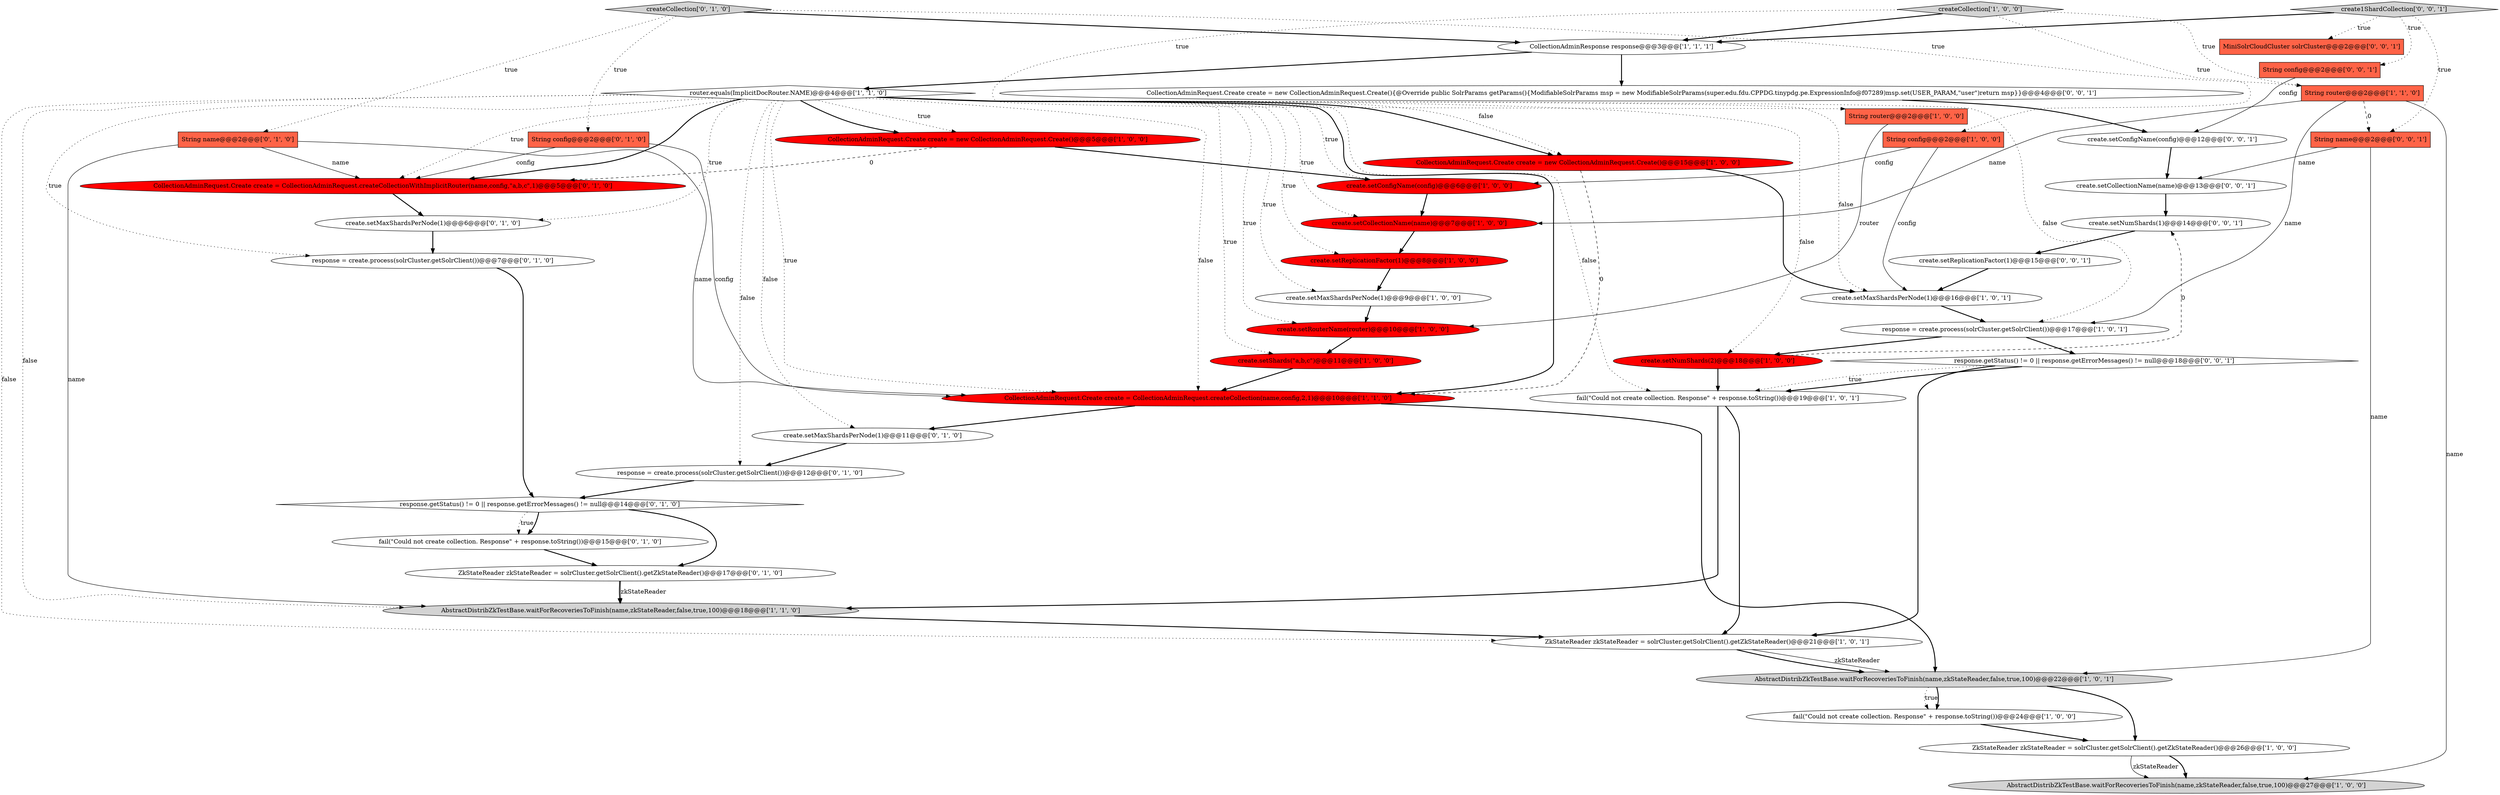 digraph {
21 [style = filled, label = "AbstractDistribZkTestBase.waitForRecoveriesToFinish(name,zkStateReader,false,true,100)@@@22@@@['1', '0', '1']", fillcolor = lightgray, shape = ellipse image = "AAA0AAABBB1BBB"];
39 [style = filled, label = "response.getStatus() != 0 || response.getErrorMessages() != null@@@18@@@['0', '0', '1']", fillcolor = white, shape = diamond image = "AAA0AAABBB3BBB"];
3 [style = filled, label = "String config@@@2@@@['1', '0', '0']", fillcolor = tomato, shape = box image = "AAA0AAABBB1BBB"];
18 [style = filled, label = "CollectionAdminRequest.Create create = CollectionAdminRequest.createCollection(name,config,2,1)@@@10@@@['1', '1', '0']", fillcolor = red, shape = ellipse image = "AAA1AAABBB1BBB"];
31 [style = filled, label = "createCollection['0', '1', '0']", fillcolor = lightgray, shape = diamond image = "AAA0AAABBB2BBB"];
32 [style = filled, label = "String config@@@2@@@['0', '1', '0']", fillcolor = tomato, shape = box image = "AAA0AAABBB2BBB"];
41 [style = filled, label = "CollectionAdminRequest.Create create = new CollectionAdminRequest.Create(){@Override public SolrParams getParams(){ModifiableSolrParams msp = new ModifiableSolrParams(super.edu.fdu.CPPDG.tinypdg.pe.ExpressionInfo@f07289)msp.set(USER_PARAM,\"user\")return msp}}@@@4@@@['0', '0', '1']", fillcolor = white, shape = ellipse image = "AAA0AAABBB3BBB"];
33 [style = filled, label = "response = create.process(solrCluster.getSolrClient())@@@12@@@['0', '1', '0']", fillcolor = white, shape = ellipse image = "AAA0AAABBB2BBB"];
34 [style = filled, label = "ZkStateReader zkStateReader = solrCluster.getSolrClient().getZkStateReader()@@@17@@@['0', '1', '0']", fillcolor = white, shape = ellipse image = "AAA0AAABBB2BBB"];
25 [style = filled, label = "fail(\"Could not create collection. Response\" + response.toString())@@@15@@@['0', '1', '0']", fillcolor = white, shape = ellipse image = "AAA0AAABBB2BBB"];
38 [style = filled, label = "MiniSolrCloudCluster solrCluster@@@2@@@['0', '0', '1']", fillcolor = tomato, shape = box image = "AAA0AAABBB3BBB"];
44 [style = filled, label = "create1ShardCollection['0', '0', '1']", fillcolor = lightgray, shape = diamond image = "AAA0AAABBB3BBB"];
4 [style = filled, label = "create.setShards(\"a,b,c\")@@@11@@@['1', '0', '0']", fillcolor = red, shape = ellipse image = "AAA1AAABBB1BBB"];
6 [style = filled, label = "String router@@@2@@@['1', '1', '0']", fillcolor = tomato, shape = box image = "AAA0AAABBB1BBB"];
1 [style = filled, label = "create.setMaxShardsPerNode(1)@@@9@@@['1', '0', '0']", fillcolor = white, shape = ellipse image = "AAA0AAABBB1BBB"];
26 [style = filled, label = "response = create.process(solrCluster.getSolrClient())@@@7@@@['0', '1', '0']", fillcolor = white, shape = ellipse image = "AAA0AAABBB2BBB"];
37 [style = filled, label = "create.setConfigName(config)@@@12@@@['0', '0', '1']", fillcolor = white, shape = ellipse image = "AAA0AAABBB3BBB"];
45 [style = filled, label = "create.setReplicationFactor(1)@@@15@@@['0', '0', '1']", fillcolor = white, shape = ellipse image = "AAA0AAABBB3BBB"];
10 [style = filled, label = "CollectionAdminRequest.Create create = new CollectionAdminRequest.Create()@@@15@@@['1', '0', '0']", fillcolor = red, shape = ellipse image = "AAA1AAABBB1BBB"];
29 [style = filled, label = "String name@@@2@@@['0', '1', '0']", fillcolor = tomato, shape = box image = "AAA0AAABBB2BBB"];
11 [style = filled, label = "fail(\"Could not create collection. Response\" + response.toString())@@@19@@@['1', '0', '1']", fillcolor = white, shape = ellipse image = "AAA0AAABBB1BBB"];
40 [style = filled, label = "create.setCollectionName(name)@@@13@@@['0', '0', '1']", fillcolor = white, shape = ellipse image = "AAA0AAABBB3BBB"];
8 [style = filled, label = "AbstractDistribZkTestBase.waitForRecoveriesToFinish(name,zkStateReader,false,true,100)@@@27@@@['1', '0', '0']", fillcolor = lightgray, shape = ellipse image = "AAA0AAABBB1BBB"];
30 [style = filled, label = "response.getStatus() != 0 || response.getErrorMessages() != null@@@14@@@['0', '1', '0']", fillcolor = white, shape = diamond image = "AAA0AAABBB2BBB"];
7 [style = filled, label = "fail(\"Could not create collection. Response\" + response.toString())@@@24@@@['1', '0', '0']", fillcolor = white, shape = ellipse image = "AAA0AAABBB1BBB"];
42 [style = filled, label = "create.setNumShards(1)@@@14@@@['0', '0', '1']", fillcolor = white, shape = ellipse image = "AAA0AAABBB3BBB"];
36 [style = filled, label = "String config@@@2@@@['0', '0', '1']", fillcolor = tomato, shape = box image = "AAA0AAABBB3BBB"];
16 [style = filled, label = "create.setCollectionName(name)@@@7@@@['1', '0', '0']", fillcolor = red, shape = ellipse image = "AAA1AAABBB1BBB"];
28 [style = filled, label = "CollectionAdminRequest.Create create = CollectionAdminRequest.createCollectionWithImplicitRouter(name,config,\"a,b,c\",1)@@@5@@@['0', '1', '0']", fillcolor = red, shape = ellipse image = "AAA1AAABBB2BBB"];
9 [style = filled, label = "create.setConfigName(config)@@@6@@@['1', '0', '0']", fillcolor = red, shape = ellipse image = "AAA1AAABBB1BBB"];
14 [style = filled, label = "createCollection['1', '0', '0']", fillcolor = lightgray, shape = diamond image = "AAA0AAABBB1BBB"];
24 [style = filled, label = "create.setReplicationFactor(1)@@@8@@@['1', '0', '0']", fillcolor = red, shape = ellipse image = "AAA1AAABBB1BBB"];
43 [style = filled, label = "String name@@@2@@@['0', '0', '1']", fillcolor = tomato, shape = box image = "AAA0AAABBB3BBB"];
22 [style = filled, label = "create.setRouterName(router)@@@10@@@['1', '0', '0']", fillcolor = red, shape = ellipse image = "AAA1AAABBB1BBB"];
27 [style = filled, label = "create.setMaxShardsPerNode(1)@@@11@@@['0', '1', '0']", fillcolor = white, shape = ellipse image = "AAA0AAABBB2BBB"];
12 [style = filled, label = "response = create.process(solrCluster.getSolrClient())@@@17@@@['1', '0', '1']", fillcolor = white, shape = ellipse image = "AAA0AAABBB1BBB"];
0 [style = filled, label = "String router@@@2@@@['1', '0', '0']", fillcolor = tomato, shape = box image = "AAA0AAABBB1BBB"];
23 [style = filled, label = "create.setMaxShardsPerNode(1)@@@16@@@['1', '0', '1']", fillcolor = white, shape = ellipse image = "AAA0AAABBB1BBB"];
20 [style = filled, label = "ZkStateReader zkStateReader = solrCluster.getSolrClient().getZkStateReader()@@@26@@@['1', '0', '0']", fillcolor = white, shape = ellipse image = "AAA0AAABBB1BBB"];
2 [style = filled, label = "CollectionAdminResponse response@@@3@@@['1', '1', '1']", fillcolor = white, shape = ellipse image = "AAA0AAABBB1BBB"];
15 [style = filled, label = "create.setNumShards(2)@@@18@@@['1', '0', '0']", fillcolor = red, shape = ellipse image = "AAA1AAABBB1BBB"];
35 [style = filled, label = "create.setMaxShardsPerNode(1)@@@6@@@['0', '1', '0']", fillcolor = white, shape = ellipse image = "AAA0AAABBB2BBB"];
19 [style = filled, label = "CollectionAdminRequest.Create create = new CollectionAdminRequest.Create()@@@5@@@['1', '0', '0']", fillcolor = red, shape = ellipse image = "AAA1AAABBB1BBB"];
5 [style = filled, label = "AbstractDistribZkTestBase.waitForRecoveriesToFinish(name,zkStateReader,false,true,100)@@@18@@@['1', '1', '0']", fillcolor = lightgray, shape = ellipse image = "AAA0AAABBB1BBB"];
17 [style = filled, label = "ZkStateReader zkStateReader = solrCluster.getSolrClient().getZkStateReader()@@@21@@@['1', '0', '1']", fillcolor = white, shape = ellipse image = "AAA0AAABBB1BBB"];
13 [style = filled, label = "router.equals(ImplicitDocRouter.NAME)@@@4@@@['1', '1', '0']", fillcolor = white, shape = diamond image = "AAA0AAABBB1BBB"];
17->21 [style = solid, label="zkStateReader"];
13->24 [style = dotted, label="true"];
6->16 [style = solid, label="name"];
29->18 [style = solid, label="name"];
13->28 [style = dotted, label="true"];
25->34 [style = bold, label=""];
14->0 [style = dotted, label="true"];
42->45 [style = bold, label=""];
39->11 [style = dotted, label="true"];
34->5 [style = solid, label="zkStateReader"];
9->16 [style = bold, label=""];
13->35 [style = dotted, label="true"];
22->4 [style = bold, label=""];
15->11 [style = bold, label=""];
19->9 [style = bold, label=""];
21->7 [style = dotted, label="true"];
14->3 [style = dotted, label="true"];
29->28 [style = solid, label="name"];
23->12 [style = bold, label=""];
13->33 [style = dotted, label="false"];
27->33 [style = bold, label=""];
17->21 [style = bold, label=""];
19->28 [style = dashed, label="0"];
10->18 [style = dashed, label="0"];
13->4 [style = dotted, label="true"];
13->27 [style = dotted, label="false"];
13->9 [style = dotted, label="true"];
44->2 [style = bold, label=""];
44->43 [style = dotted, label="true"];
31->6 [style = dotted, label="true"];
41->37 [style = bold, label=""];
13->19 [style = dotted, label="true"];
31->2 [style = bold, label=""];
4->18 [style = bold, label=""];
30->34 [style = bold, label=""];
13->5 [style = dotted, label="false"];
5->17 [style = bold, label=""];
6->12 [style = solid, label="name"];
28->35 [style = bold, label=""];
20->8 [style = bold, label=""];
13->22 [style = dotted, label="true"];
44->38 [style = dotted, label="true"];
32->28 [style = solid, label="config"];
33->30 [style = bold, label=""];
21->7 [style = bold, label=""];
11->17 [style = bold, label=""];
31->29 [style = dotted, label="true"];
43->40 [style = solid, label="name"];
13->18 [style = bold, label=""];
13->10 [style = bold, label=""];
2->41 [style = bold, label=""];
13->16 [style = dotted, label="true"];
13->18 [style = dotted, label="true"];
45->23 [style = bold, label=""];
13->23 [style = dotted, label="false"];
13->26 [style = dotted, label="true"];
16->24 [style = bold, label=""];
13->15 [style = dotted, label="false"];
43->21 [style = solid, label="name"];
13->11 [style = dotted, label="false"];
7->20 [style = bold, label=""];
0->22 [style = solid, label="router"];
6->8 [style = solid, label="name"];
11->5 [style = bold, label=""];
13->19 [style = bold, label=""];
30->25 [style = dotted, label="true"];
39->17 [style = bold, label=""];
10->23 [style = bold, label=""];
13->12 [style = dotted, label="false"];
20->8 [style = solid, label="zkStateReader"];
14->2 [style = bold, label=""];
13->10 [style = dotted, label="false"];
24->1 [style = bold, label=""];
18->21 [style = bold, label=""];
12->39 [style = bold, label=""];
35->26 [style = bold, label=""];
14->6 [style = dotted, label="true"];
32->18 [style = solid, label="config"];
34->5 [style = bold, label=""];
6->43 [style = dashed, label="0"];
12->15 [style = bold, label=""];
44->36 [style = dotted, label="true"];
30->25 [style = bold, label=""];
3->23 [style = solid, label="config"];
13->18 [style = dotted, label="false"];
39->11 [style = bold, label=""];
31->32 [style = dotted, label="true"];
2->13 [style = bold, label=""];
1->22 [style = bold, label=""];
26->30 [style = bold, label=""];
15->42 [style = dashed, label="0"];
13->1 [style = dotted, label="true"];
21->20 [style = bold, label=""];
18->27 [style = bold, label=""];
13->17 [style = dotted, label="false"];
3->9 [style = solid, label="config"];
36->37 [style = solid, label="config"];
29->5 [style = solid, label="name"];
40->42 [style = bold, label=""];
37->40 [style = bold, label=""];
13->28 [style = bold, label=""];
}
